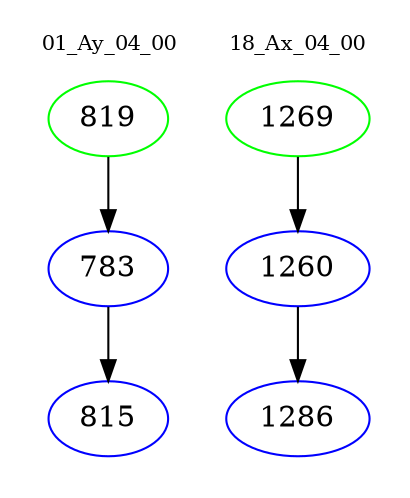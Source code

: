 digraph{
subgraph cluster_0 {
color = white
label = "01_Ay_04_00";
fontsize=10;
T0_819 [label="819", color="green"]
T0_819 -> T0_783 [color="black"]
T0_783 [label="783", color="blue"]
T0_783 -> T0_815 [color="black"]
T0_815 [label="815", color="blue"]
}
subgraph cluster_1 {
color = white
label = "18_Ax_04_00";
fontsize=10;
T1_1269 [label="1269", color="green"]
T1_1269 -> T1_1260 [color="black"]
T1_1260 [label="1260", color="blue"]
T1_1260 -> T1_1286 [color="black"]
T1_1286 [label="1286", color="blue"]
}
}
